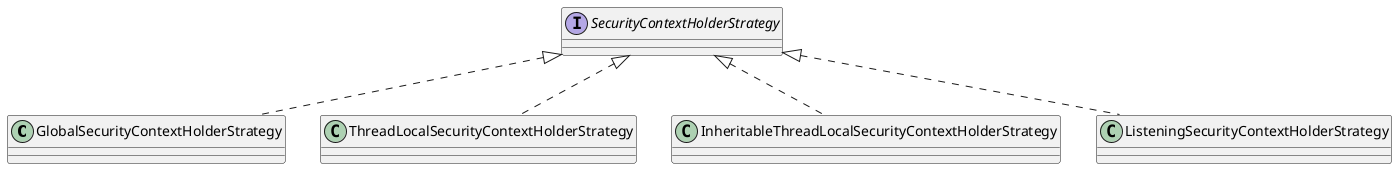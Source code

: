 @startuml
'https://plantuml.com/class-diagram

class GlobalSecurityContextHolderStrategy
class ThreadLocalSecurityContextHolderStrategy
class InheritableThreadLocalSecurityContextHolderStrategy
class ListeningSecurityContextHolderStrategy
interface SecurityContextHolderStrategy

SecurityContextHolderStrategy <|.. GlobalSecurityContextHolderStrategy
SecurityContextHolderStrategy <|.. ThreadLocalSecurityContextHolderStrategy
SecurityContextHolderStrategy <|.. InheritableThreadLocalSecurityContextHolderStrategy
SecurityContextHolderStrategy <|.. ListeningSecurityContextHolderStrategy


@enduml
